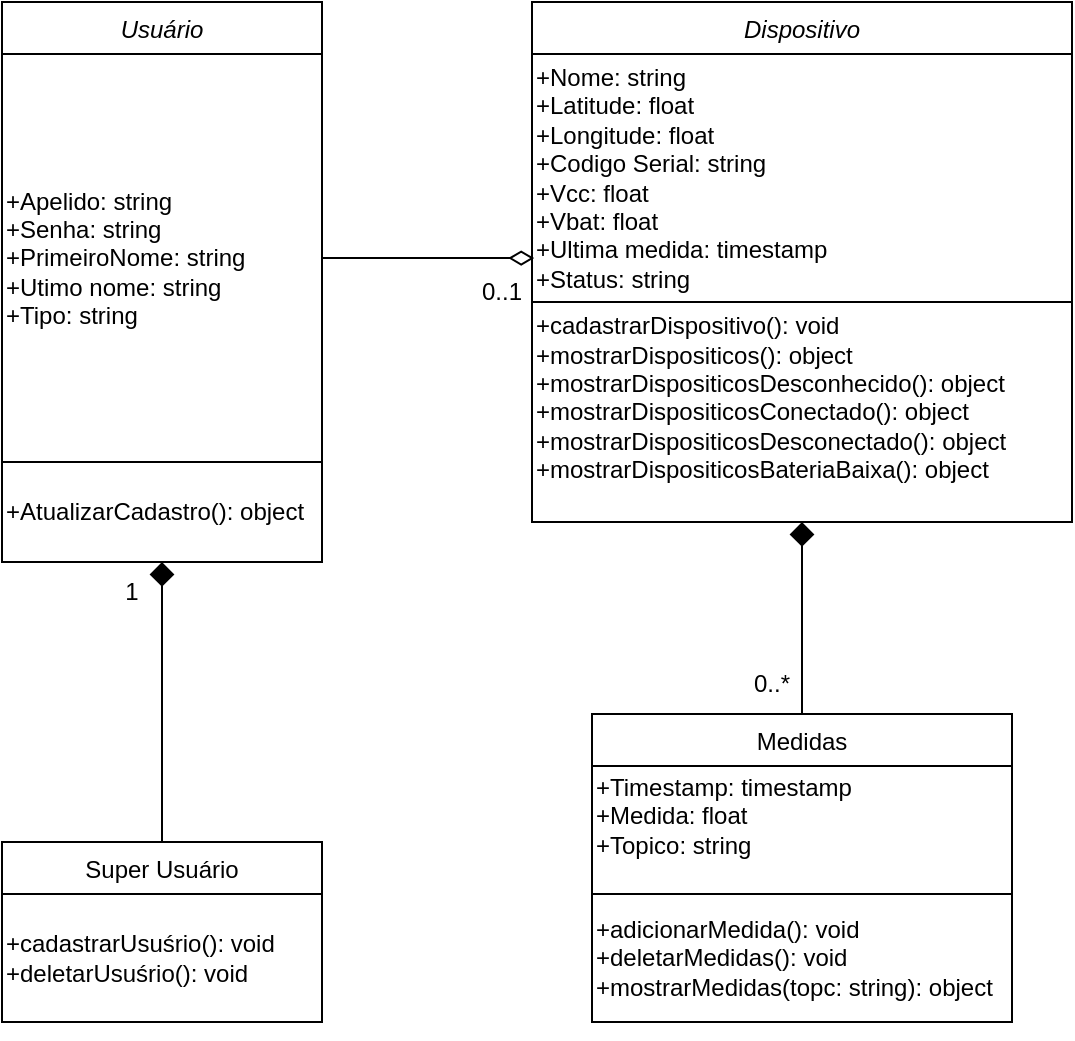 <mxfile version="15.4.0" type="device"><diagram id="kgpKYQtTHZ0yAKxKKP6v" name="Page-1"><mxGraphModel dx="252" dy="664" grid="1" gridSize="10" guides="1" tooltips="1" connect="1" arrows="1" fold="1" page="1" pageScale="1" pageWidth="850" pageHeight="1100" math="0" shadow="0"><root><mxCell id="0"/><mxCell id="1" parent="0"/><mxCell id="XjIz5d-0MLjs0E7-T8zH-36" value="Super Usuário" style="swimlane;fontStyle=0;align=center;verticalAlign=top;childLayout=stackLayout;horizontal=1;startSize=26;horizontalStack=0;resizeParent=1;resizeLast=0;collapsible=1;marginBottom=0;rounded=0;shadow=0;strokeWidth=1;" parent="1" vertex="1"><mxGeometry x="1670" y="910" width="160" height="90" as="geometry"><mxRectangle x="340" y="380" width="170" height="26" as="alternateBounds"/></mxGeometry></mxCell><mxCell id="XjIz5d-0MLjs0E7-T8zH-38" value="&lt;div&gt;&lt;span&gt;+cadastrarUsuśrio&lt;/span&gt;&lt;span&gt;(): void&lt;/span&gt;&lt;br&gt;&lt;/div&gt;&lt;div&gt;+deletarUsuśrio(): void&lt;span&gt;&lt;br&gt;&lt;/span&gt;&lt;/div&gt;" style="rounded=0;whiteSpace=wrap;html=1;align=left;" parent="XjIz5d-0MLjs0E7-T8zH-36" vertex="1"><mxGeometry y="26" width="160" height="64" as="geometry"/></mxCell><mxCell id="XjIz5d-0MLjs0E7-T8zH-39" value="" style="endArrow=diamond;endSize=10;endFill=1;shadow=0;strokeWidth=1;rounded=0;edgeStyle=elbowEdgeStyle;elbow=vertical;" parent="1" source="XjIz5d-0MLjs0E7-T8zH-36" target="XjIz5d-0MLjs0E7-T8zH-59" edge="1"><mxGeometry width="160" relative="1" as="geometry"><mxPoint x="1760" y="1106" as="sourcePoint"/><mxPoint x="1860" y="1004" as="targetPoint"/></mxGeometry></mxCell><mxCell id="XjIz5d-0MLjs0E7-T8zH-40" value="" style="endArrow=diamond;endSize=10;endFill=1;shadow=0;strokeWidth=1;rounded=0;edgeStyle=elbowEdgeStyle;elbow=vertical;exitX=0.5;exitY=0;exitDx=0;exitDy=0;entryX=0.5;entryY=1;entryDx=0;entryDy=0;" parent="1" source="XjIz5d-0MLjs0E7-T8zH-47" target="XjIz5d-0MLjs0E7-T8zH-56" edge="1"><mxGeometry width="160" relative="1" as="geometry"><mxPoint x="2120" y="1105" as="sourcePoint"/><mxPoint x="2290" y="805" as="targetPoint"/><Array as="points"><mxPoint x="2060" y="770"/><mxPoint x="2310" y="860"/><mxPoint x="2370" y="750"/><mxPoint x="2270" y="875"/><mxPoint x="2230" y="855"/><mxPoint x="2310" y="825"/><mxPoint x="2310" y="825"/><mxPoint x="2300" y="825"/></Array></mxGeometry></mxCell><mxCell id="XjIz5d-0MLjs0E7-T8zH-47" value="Medidas" style="swimlane;fontStyle=0;align=center;verticalAlign=top;childLayout=stackLayout;horizontal=1;startSize=26;horizontalStack=0;resizeParent=1;resizeLast=0;collapsible=1;marginBottom=0;rounded=0;shadow=0;strokeWidth=1;" parent="1" vertex="1"><mxGeometry x="1965" y="846" width="210" height="154" as="geometry"><mxRectangle x="550" y="140" width="160" height="26" as="alternateBounds"/></mxGeometry></mxCell><mxCell id="XjIz5d-0MLjs0E7-T8zH-48" value="&lt;div&gt;+Timestamp: timestamp&amp;nbsp;&lt;/div&gt;&lt;div&gt;+Medida: float&lt;/div&gt;&lt;div&gt;+Topico: string&lt;/div&gt;&lt;div&gt;&lt;br&gt;&lt;/div&gt;" style="rounded=0;whiteSpace=wrap;html=1;align=left;" parent="XjIz5d-0MLjs0E7-T8zH-47" vertex="1"><mxGeometry y="26" width="210" height="64" as="geometry"/></mxCell><mxCell id="XjIz5d-0MLjs0E7-T8zH-49" value="+adicionarMedida(): void&lt;br&gt;+deletarMedidas(): void&lt;br&gt;+mostrarMedidas(topc: string): object" style="rounded=0;whiteSpace=wrap;html=1;align=left;" parent="XjIz5d-0MLjs0E7-T8zH-47" vertex="1"><mxGeometry y="90" width="210" height="64" as="geometry"/></mxCell><mxCell id="uTSbFisjzLShr-Ebwmsu-1" style="edgeStyle=orthogonalEdgeStyle;rounded=0;orthogonalLoop=1;jettySize=auto;html=1;exitX=0.5;exitY=1;exitDx=0;exitDy=0;" parent="XjIz5d-0MLjs0E7-T8zH-47" source="XjIz5d-0MLjs0E7-T8zH-49" target="XjIz5d-0MLjs0E7-T8zH-49" edge="1"><mxGeometry relative="1" as="geometry"/></mxCell><mxCell id="XjIz5d-0MLjs0E7-T8zH-56" value="Dispositivo" style="swimlane;fontStyle=2;align=center;verticalAlign=top;childLayout=stackLayout;horizontal=1;startSize=26;horizontalStack=0;resizeParent=1;resizeLast=0;collapsible=1;marginBottom=0;rounded=0;shadow=0;strokeWidth=1;" parent="1" vertex="1"><mxGeometry x="1935" y="490" width="270" height="260" as="geometry"><mxRectangle x="810" y="-238" width="160" height="26" as="alternateBounds"/></mxGeometry></mxCell><mxCell id="XjIz5d-0MLjs0E7-T8zH-57" value="&lt;p dir=&quot;ltr&quot; style=&quot;line-height: 1.2 ; text-align: justify ; margin-top: 0pt ; margin-bottom: 0pt&quot; id=&quot;docs-internal-guid-6706f62f-7fff-e627-ce73-6c6d3b720786&quot;&gt;&lt;span style=&quot;font-family: &amp;#34;arial&amp;#34; ; background-color: transparent ; vertical-align: baseline&quot;&gt;&lt;font style=&quot;font-size: 12px&quot;&gt;+Nome: string&lt;/font&gt;&lt;/span&gt;&lt;/p&gt;&lt;p dir=&quot;ltr&quot; style=&quot;line-height: 1.2 ; text-align: justify ; margin-top: 0pt ; margin-bottom: 0pt&quot;&gt;&lt;span style=&quot;font-family: &amp;#34;arial&amp;#34; ; background-color: transparent ; vertical-align: baseline&quot;&gt;&lt;font style=&quot;font-size: 12px&quot;&gt;+Latitude: float&lt;/font&gt;&lt;/span&gt;&lt;/p&gt;&lt;p dir=&quot;ltr&quot; style=&quot;line-height: 1.2 ; text-align: justify ; margin-top: 0pt ; margin-bottom: 0pt&quot;&gt;&lt;span style=&quot;font-family: &amp;#34;arial&amp;#34; ; background-color: transparent ; vertical-align: baseline&quot;&gt;&lt;font style=&quot;font-size: 12px&quot;&gt;+Longitude: float&lt;/font&gt;&lt;/span&gt;&lt;/p&gt;&lt;p dir=&quot;ltr&quot; style=&quot;line-height: 1.2 ; text-align: justify ; margin-top: 0pt ; margin-bottom: 0pt&quot;&gt;&lt;span style=&quot;font-family: &amp;#34;arial&amp;#34; ; background-color: transparent ; vertical-align: baseline&quot;&gt;&lt;font style=&quot;font-size: 12px&quot;&gt;+Codigo Serial: string&lt;/font&gt;&lt;/span&gt;&lt;/p&gt;&lt;p dir=&quot;ltr&quot; style=&quot;line-height: 1.2 ; text-align: justify ; margin-top: 0pt ; margin-bottom: 0pt&quot;&gt;&lt;span style=&quot;font-family: &amp;#34;arial&amp;#34; ; background-color: transparent ; vertical-align: baseline&quot;&gt;&lt;font style=&quot;font-size: 12px&quot;&gt;+Vcc: float&lt;/font&gt;&lt;/span&gt;&lt;/p&gt;&lt;p dir=&quot;ltr&quot; style=&quot;line-height: 1.2 ; text-align: justify ; margin-top: 0pt ; margin-bottom: 0pt&quot;&gt;&lt;span style=&quot;font-family: &amp;#34;arial&amp;#34; ; background-color: transparent ; vertical-align: baseline&quot;&gt;&lt;font style=&quot;font-size: 12px&quot;&gt;+Vbat: float&lt;/font&gt;&lt;/span&gt;&lt;/p&gt;&lt;p dir=&quot;ltr&quot; style=&quot;line-height: 1.2 ; text-align: justify ; margin-top: 0pt ; margin-bottom: 0pt&quot;&gt;&lt;span style=&quot;font-family: &amp;#34;arial&amp;#34; ; background-color: transparent ; vertical-align: baseline&quot;&gt;&lt;font style=&quot;font-size: 12px&quot;&gt;+Ultima medida: timestamp&lt;/font&gt;&lt;/span&gt;&lt;/p&gt;&lt;p dir=&quot;ltr&quot; style=&quot;line-height: 1.2 ; text-align: justify ; margin-top: 0pt ; margin-bottom: 0pt&quot;&gt;&lt;span style=&quot;font-family: &amp;#34;arial&amp;#34; ; background-color: transparent ; vertical-align: baseline&quot;&gt;&lt;font style=&quot;font-size: 12px&quot;&gt;+Status: string&lt;/font&gt;&lt;/span&gt;&lt;/p&gt;" style="rounded=0;whiteSpace=wrap;html=1;align=left;" parent="XjIz5d-0MLjs0E7-T8zH-56" vertex="1"><mxGeometry y="26" width="270" height="124" as="geometry"/></mxCell><mxCell id="XjIz5d-0MLjs0E7-T8zH-58" value="&lt;div&gt;+cadastrarDispositivo(): void&lt;/div&gt;&lt;div&gt;+mostrarDispositicos(): object&lt;/div&gt;&lt;div&gt;+mostrarDispositicosDesconhecido(): object&lt;/div&gt;+mostrarDispositicosConectado(): object&lt;br&gt;+mostrarDispositicosDesconectado(): object&lt;br&gt;+mostrarDispositicosBateriaBaixa(): object&lt;br&gt;&lt;br&gt;&lt;div&gt;&lt;/div&gt;" style="rounded=0;whiteSpace=wrap;html=1;align=left;" parent="XjIz5d-0MLjs0E7-T8zH-56" vertex="1"><mxGeometry y="150" width="270" height="110" as="geometry"/></mxCell><mxCell id="XjIz5d-0MLjs0E7-T8zH-59" value="Usuário" style="swimlane;fontStyle=2;align=center;verticalAlign=top;childLayout=stackLayout;horizontal=1;startSize=26;horizontalStack=0;resizeParent=1;resizeLast=0;collapsible=1;marginBottom=0;rounded=0;shadow=0;strokeWidth=1;" parent="1" vertex="1"><mxGeometry x="1670" y="490" width="160" height="280" as="geometry"><mxRectangle x="230" y="140" width="160" height="26" as="alternateBounds"/></mxGeometry></mxCell><mxCell id="XjIz5d-0MLjs0E7-T8zH-60" value="&lt;div&gt;+Apelido: string&lt;/div&gt;&lt;div&gt;+Senha: string&lt;/div&gt;&lt;div&gt;+PrimeiroNome: string&lt;br&gt;&lt;/div&gt;&lt;div&gt;+Utimo nome: string&lt;/div&gt;&lt;div&gt;+Tipo: string&lt;br&gt;&lt;/div&gt;" style="rounded=0;whiteSpace=wrap;html=1;align=left;" parent="XjIz5d-0MLjs0E7-T8zH-59" vertex="1"><mxGeometry y="26" width="160" height="204" as="geometry"/></mxCell><mxCell id="XjIz5d-0MLjs0E7-T8zH-61" value="+AtualizarCadastro(): object" style="rounded=0;whiteSpace=wrap;html=1;align=left;" parent="XjIz5d-0MLjs0E7-T8zH-59" vertex="1"><mxGeometry y="230" width="160" height="50" as="geometry"/></mxCell><mxCell id="ylTMsLsHrcy4TfzeVWAB-1" value="" style="edgeStyle=orthogonalEdgeStyle;rounded=0;orthogonalLoop=1;jettySize=auto;html=1;entryX=0.004;entryY=0.823;entryDx=0;entryDy=0;entryPerimeter=0;endArrow=diamondThin;endFill=0;endSize=10;" edge="1" parent="1" source="XjIz5d-0MLjs0E7-T8zH-60" target="XjIz5d-0MLjs0E7-T8zH-57"><mxGeometry relative="1" as="geometry"/></mxCell><mxCell id="ylTMsLsHrcy4TfzeVWAB-4" value="1" style="text;html=1;strokeColor=none;fillColor=none;align=center;verticalAlign=middle;whiteSpace=wrap;rounded=0;" vertex="1" parent="1"><mxGeometry x="1720" y="770" width="30" height="30" as="geometry"/></mxCell><mxCell id="ylTMsLsHrcy4TfzeVWAB-5" value="0..*" style="text;html=1;strokeColor=none;fillColor=none;align=center;verticalAlign=middle;whiteSpace=wrap;rounded=0;" vertex="1" parent="1"><mxGeometry x="2040" y="816" width="30" height="30" as="geometry"/></mxCell><mxCell id="ylTMsLsHrcy4TfzeVWAB-8" value="0..1" style="text;html=1;strokeColor=none;fillColor=none;align=center;verticalAlign=middle;whiteSpace=wrap;rounded=0;" vertex="1" parent="1"><mxGeometry x="1905" y="620" width="30" height="30" as="geometry"/></mxCell></root></mxGraphModel></diagram></mxfile>
